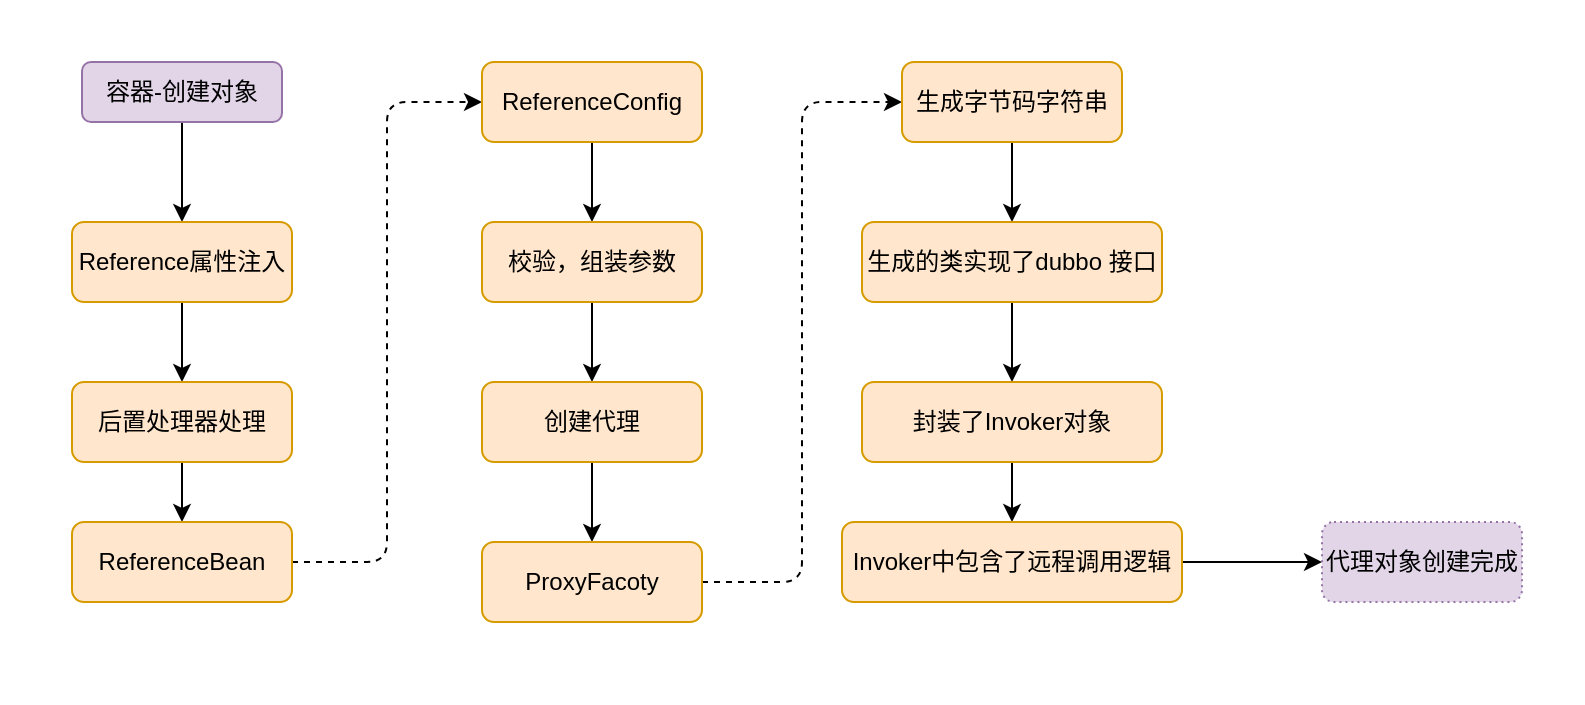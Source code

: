 <mxfile version="14.0.4" type="github">
  <diagram id="H2Gwt1Vl9tpk588tiA88" name="第 1 页">
    <mxGraphModel dx="1124" dy="463" grid="1" gridSize="10" guides="1" tooltips="1" connect="1" arrows="1" fold="1" page="1" pageScale="1" pageWidth="827" pageHeight="1169" math="0" shadow="0">
      <root>
        <mxCell id="0" />
        <mxCell id="1" parent="0" />
        <mxCell id="EMUu2rEzcTqFW0xUzOTb-38" value="" style="rounded=0;whiteSpace=wrap;html=1;dashed=1;dashPattern=1 2;gradientColor=none;opacity=0;" vertex="1" parent="1">
          <mxGeometry x="30" y="10" width="790" height="350" as="geometry" />
        </mxCell>
        <mxCell id="EMUu2rEzcTqFW0xUzOTb-11" style="edgeStyle=orthogonalEdgeStyle;rounded=0;orthogonalLoop=1;jettySize=auto;html=1;exitX=0.5;exitY=1;exitDx=0;exitDy=0;" edge="1" parent="1" source="EMUu2rEzcTqFW0xUzOTb-9" target="EMUu2rEzcTqFW0xUzOTb-10">
          <mxGeometry relative="1" as="geometry" />
        </mxCell>
        <mxCell id="EMUu2rEzcTqFW0xUzOTb-9" value="容器-创建对象" style="rounded=1;whiteSpace=wrap;html=1;fillColor=#e1d5e7;strokeColor=#9673a6;" vertex="1" parent="1">
          <mxGeometry x="70" y="40" width="100" height="30" as="geometry" />
        </mxCell>
        <mxCell id="EMUu2rEzcTqFW0xUzOTb-14" style="edgeStyle=orthogonalEdgeStyle;rounded=0;orthogonalLoop=1;jettySize=auto;html=1;exitX=0.5;exitY=1;exitDx=0;exitDy=0;entryX=0.5;entryY=0;entryDx=0;entryDy=0;" edge="1" parent="1" source="EMUu2rEzcTqFW0xUzOTb-10" target="EMUu2rEzcTqFW0xUzOTb-13">
          <mxGeometry relative="1" as="geometry" />
        </mxCell>
        <mxCell id="EMUu2rEzcTqFW0xUzOTb-10" value="Reference属性注入" style="rounded=1;whiteSpace=wrap;html=1;fillColor=#ffe6cc;strokeColor=#d79b00;" vertex="1" parent="1">
          <mxGeometry x="65" y="120" width="110" height="40" as="geometry" />
        </mxCell>
        <mxCell id="EMUu2rEzcTqFW0xUzOTb-17" style="edgeStyle=orthogonalEdgeStyle;rounded=0;orthogonalLoop=1;jettySize=auto;html=1;exitX=0.5;exitY=1;exitDx=0;exitDy=0;entryX=0.5;entryY=0;entryDx=0;entryDy=0;" edge="1" parent="1" source="EMUu2rEzcTqFW0xUzOTb-13" target="EMUu2rEzcTqFW0xUzOTb-16">
          <mxGeometry relative="1" as="geometry" />
        </mxCell>
        <mxCell id="EMUu2rEzcTqFW0xUzOTb-13" value="后置处理器处理" style="rounded=1;whiteSpace=wrap;html=1;fillColor=#ffe6cc;strokeColor=#d79b00;" vertex="1" parent="1">
          <mxGeometry x="65" y="200" width="110" height="40" as="geometry" />
        </mxCell>
        <mxCell id="EMUu2rEzcTqFW0xUzOTb-20" style="edgeStyle=orthogonalEdgeStyle;rounded=1;orthogonalLoop=1;jettySize=auto;html=1;exitX=1;exitY=0.5;exitDx=0;exitDy=0;entryX=0;entryY=0.5;entryDx=0;entryDy=0;dashed=1;" edge="1" parent="1" source="EMUu2rEzcTqFW0xUzOTb-16" target="EMUu2rEzcTqFW0xUzOTb-19">
          <mxGeometry relative="1" as="geometry" />
        </mxCell>
        <mxCell id="EMUu2rEzcTqFW0xUzOTb-16" value="ReferenceBean" style="rounded=1;whiteSpace=wrap;html=1;fillColor=#ffe6cc;strokeColor=#d79b00;" vertex="1" parent="1">
          <mxGeometry x="65" y="270" width="110" height="40" as="geometry" />
        </mxCell>
        <mxCell id="EMUu2rEzcTqFW0xUzOTb-21" style="edgeStyle=orthogonalEdgeStyle;rounded=0;orthogonalLoop=1;jettySize=auto;html=1;exitX=0.5;exitY=1;exitDx=0;exitDy=0;" edge="1" parent="1" source="EMUu2rEzcTqFW0xUzOTb-19">
          <mxGeometry relative="1" as="geometry">
            <mxPoint x="325" y="120" as="targetPoint" />
          </mxGeometry>
        </mxCell>
        <mxCell id="EMUu2rEzcTqFW0xUzOTb-19" value="ReferenceConfig" style="rounded=1;whiteSpace=wrap;html=1;fillColor=#ffe6cc;strokeColor=#d79b00;" vertex="1" parent="1">
          <mxGeometry x="270" y="40" width="110" height="40" as="geometry" />
        </mxCell>
        <mxCell id="EMUu2rEzcTqFW0xUzOTb-24" style="edgeStyle=orthogonalEdgeStyle;rounded=0;orthogonalLoop=1;jettySize=auto;html=1;exitX=0.5;exitY=1;exitDx=0;exitDy=0;" edge="1" parent="1" source="EMUu2rEzcTqFW0xUzOTb-22" target="EMUu2rEzcTqFW0xUzOTb-23">
          <mxGeometry relative="1" as="geometry" />
        </mxCell>
        <mxCell id="EMUu2rEzcTqFW0xUzOTb-22" value="校验，组装参数" style="rounded=1;whiteSpace=wrap;html=1;fillColor=#ffe6cc;strokeColor=#d79b00;" vertex="1" parent="1">
          <mxGeometry x="270" y="120" width="110" height="40" as="geometry" />
        </mxCell>
        <mxCell id="EMUu2rEzcTqFW0xUzOTb-25" style="edgeStyle=orthogonalEdgeStyle;rounded=0;orthogonalLoop=1;jettySize=auto;html=1;exitX=0.5;exitY=1;exitDx=0;exitDy=0;" edge="1" parent="1" source="EMUu2rEzcTqFW0xUzOTb-23">
          <mxGeometry relative="1" as="geometry">
            <mxPoint x="325" y="280" as="targetPoint" />
          </mxGeometry>
        </mxCell>
        <mxCell id="EMUu2rEzcTqFW0xUzOTb-23" value="创建代理" style="rounded=1;whiteSpace=wrap;html=1;fillColor=#ffe6cc;strokeColor=#d79b00;" vertex="1" parent="1">
          <mxGeometry x="270" y="200" width="110" height="40" as="geometry" />
        </mxCell>
        <mxCell id="EMUu2rEzcTqFW0xUzOTb-27" style="edgeStyle=orthogonalEdgeStyle;rounded=1;orthogonalLoop=1;jettySize=auto;html=1;exitX=1;exitY=0.5;exitDx=0;exitDy=0;entryX=0;entryY=0.5;entryDx=0;entryDy=0;dashed=1;" edge="1" parent="1" source="EMUu2rEzcTqFW0xUzOTb-26" target="EMUu2rEzcTqFW0xUzOTb-28">
          <mxGeometry relative="1" as="geometry">
            <mxPoint x="380" y="50" as="targetPoint" />
          </mxGeometry>
        </mxCell>
        <mxCell id="EMUu2rEzcTqFW0xUzOTb-26" value="ProxyFacoty" style="rounded=1;whiteSpace=wrap;html=1;fillColor=#ffe6cc;strokeColor=#d79b00;" vertex="1" parent="1">
          <mxGeometry x="270" y="280" width="110" height="40" as="geometry" />
        </mxCell>
        <mxCell id="EMUu2rEzcTqFW0xUzOTb-29" style="edgeStyle=orthogonalEdgeStyle;rounded=0;orthogonalLoop=1;jettySize=auto;html=1;exitX=0.5;exitY=1;exitDx=0;exitDy=0;" edge="1" parent="1" source="EMUu2rEzcTqFW0xUzOTb-28">
          <mxGeometry relative="1" as="geometry">
            <mxPoint x="535" y="120" as="targetPoint" />
          </mxGeometry>
        </mxCell>
        <mxCell id="EMUu2rEzcTqFW0xUzOTb-28" value="生成字节码字符串" style="rounded=1;whiteSpace=wrap;html=1;fillColor=#ffe6cc;strokeColor=#d79b00;" vertex="1" parent="1">
          <mxGeometry x="480" y="40" width="110" height="40" as="geometry" />
        </mxCell>
        <mxCell id="EMUu2rEzcTqFW0xUzOTb-31" style="edgeStyle=orthogonalEdgeStyle;rounded=0;orthogonalLoop=1;jettySize=auto;html=1;exitX=0.5;exitY=1;exitDx=0;exitDy=0;" edge="1" parent="1" source="EMUu2rEzcTqFW0xUzOTb-30">
          <mxGeometry relative="1" as="geometry">
            <mxPoint x="535" y="200" as="targetPoint" />
          </mxGeometry>
        </mxCell>
        <mxCell id="EMUu2rEzcTqFW0xUzOTb-30" value="生成的类实现了dubbo 接口" style="rounded=1;whiteSpace=wrap;html=1;fillColor=#ffe6cc;strokeColor=#d79b00;" vertex="1" parent="1">
          <mxGeometry x="460" y="120" width="150" height="40" as="geometry" />
        </mxCell>
        <mxCell id="EMUu2rEzcTqFW0xUzOTb-33" style="edgeStyle=orthogonalEdgeStyle;rounded=0;orthogonalLoop=1;jettySize=auto;html=1;exitX=0.5;exitY=1;exitDx=0;exitDy=0;" edge="1" parent="1" source="EMUu2rEzcTqFW0xUzOTb-32">
          <mxGeometry relative="1" as="geometry">
            <mxPoint x="535" y="270" as="targetPoint" />
          </mxGeometry>
        </mxCell>
        <mxCell id="EMUu2rEzcTqFW0xUzOTb-32" value="封装了Invoker对象" style="rounded=1;whiteSpace=wrap;html=1;fillColor=#ffe6cc;strokeColor=#d79b00;" vertex="1" parent="1">
          <mxGeometry x="460" y="200" width="150" height="40" as="geometry" />
        </mxCell>
        <mxCell id="EMUu2rEzcTqFW0xUzOTb-35" style="edgeStyle=orthogonalEdgeStyle;rounded=0;orthogonalLoop=1;jettySize=auto;html=1;exitX=1;exitY=0.5;exitDx=0;exitDy=0;" edge="1" parent="1" source="EMUu2rEzcTqFW0xUzOTb-34">
          <mxGeometry relative="1" as="geometry">
            <mxPoint x="620" y="290" as="targetPoint" />
          </mxGeometry>
        </mxCell>
        <mxCell id="EMUu2rEzcTqFW0xUzOTb-37" style="edgeStyle=orthogonalEdgeStyle;rounded=0;orthogonalLoop=1;jettySize=auto;html=1;exitX=1;exitY=0.5;exitDx=0;exitDy=0;entryX=0;entryY=0.5;entryDx=0;entryDy=0;" edge="1" parent="1" source="EMUu2rEzcTqFW0xUzOTb-34" target="EMUu2rEzcTqFW0xUzOTb-36">
          <mxGeometry relative="1" as="geometry" />
        </mxCell>
        <mxCell id="EMUu2rEzcTqFW0xUzOTb-34" value="Invoker中包含了远程调用逻辑" style="rounded=1;whiteSpace=wrap;html=1;fillColor=#ffe6cc;strokeColor=#d79b00;" vertex="1" parent="1">
          <mxGeometry x="450" y="270" width="170" height="40" as="geometry" />
        </mxCell>
        <mxCell id="EMUu2rEzcTqFW0xUzOTb-36" value="代理对象创建完成" style="rounded=1;whiteSpace=wrap;html=1;fillColor=#e1d5e7;strokeColor=#9673a6;gradientDirection=east;dashed=1;dashPattern=1 2;" vertex="1" parent="1">
          <mxGeometry x="690" y="270" width="100" height="40" as="geometry" />
        </mxCell>
      </root>
    </mxGraphModel>
  </diagram>
</mxfile>

